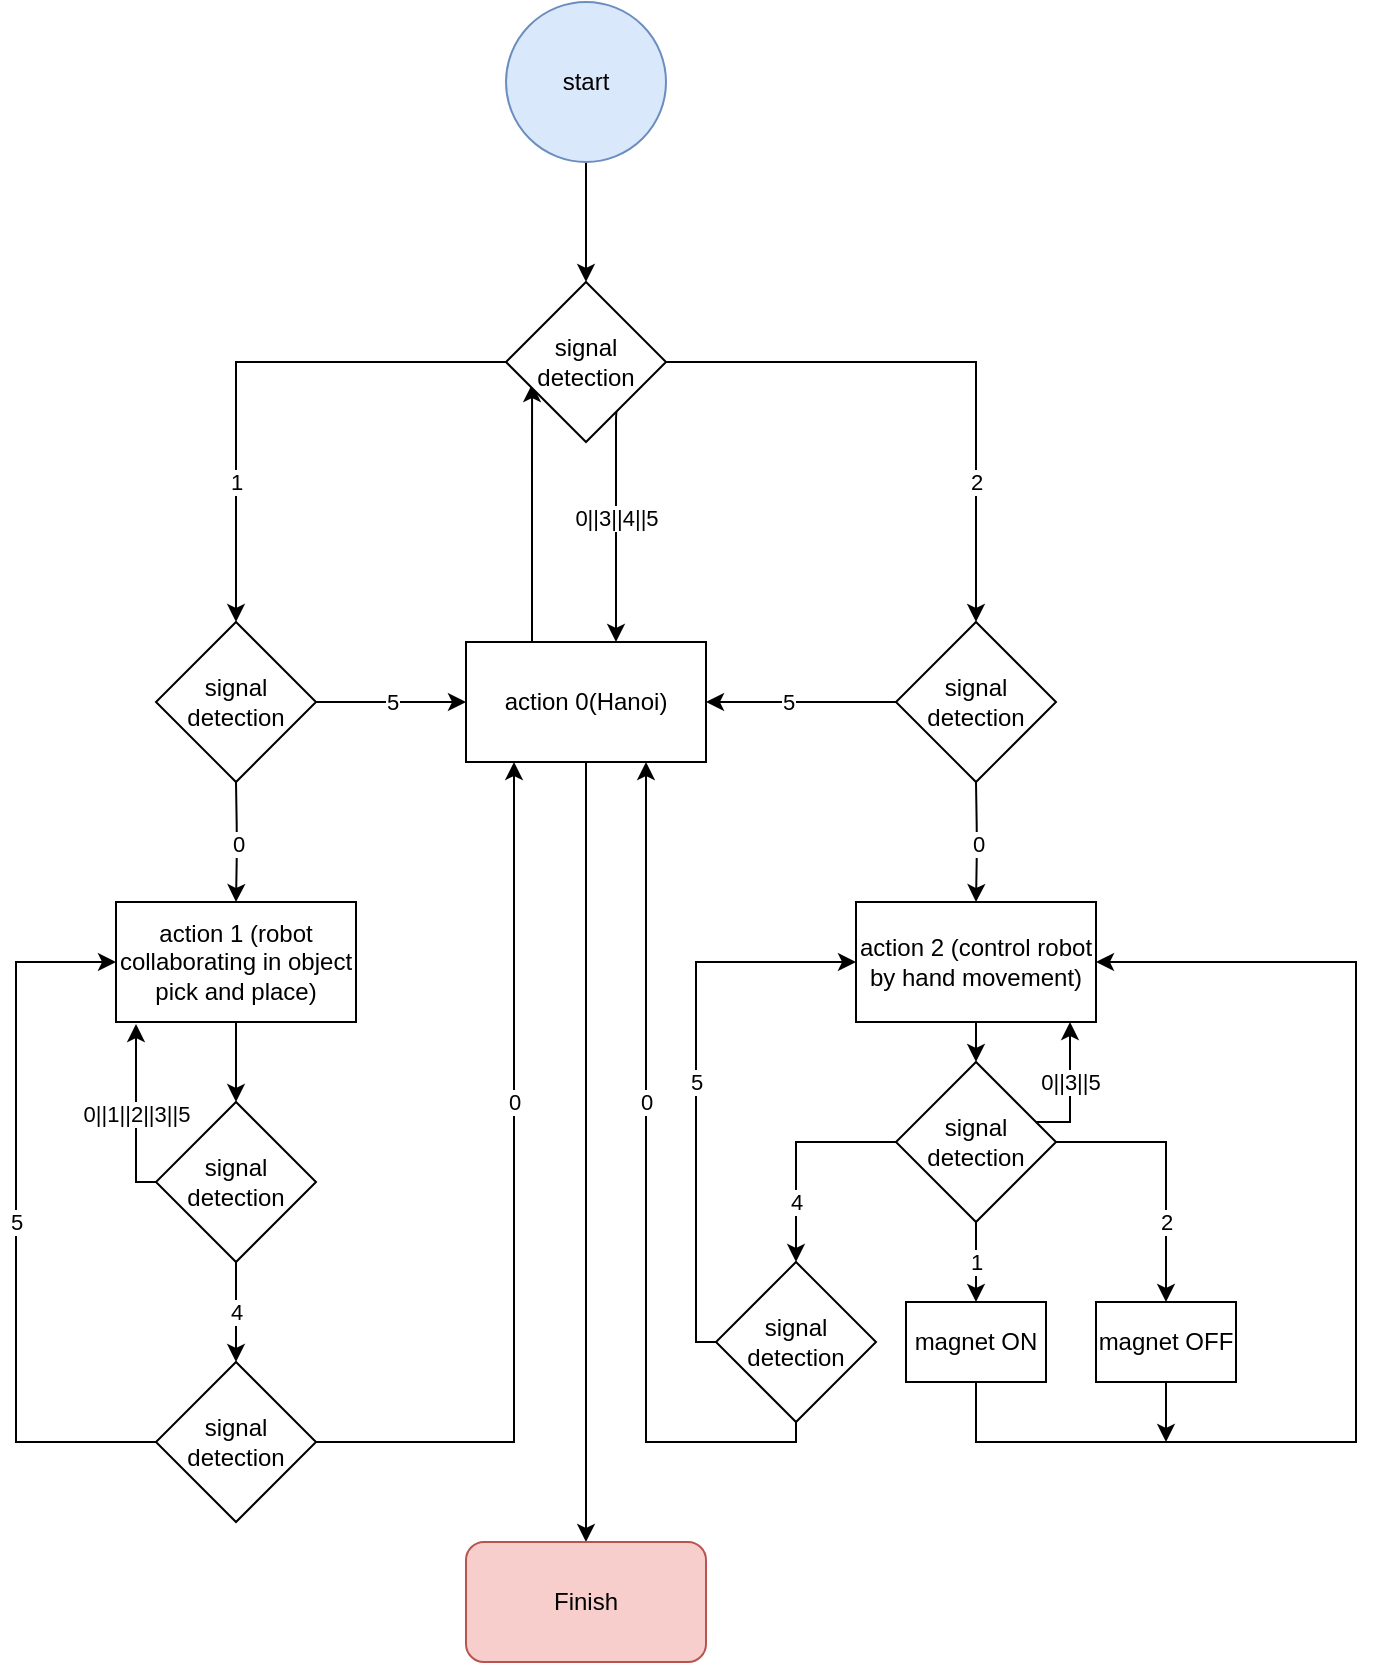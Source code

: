 <mxfile version="20.1.4" type="device"><diagram id="D1F8L7GUEvqWkwdCV0-i" name="Page-1"><mxGraphModel dx="1422" dy="794" grid="1" gridSize="10" guides="1" tooltips="1" connect="1" arrows="1" fold="1" page="1" pageScale="1" pageWidth="850" pageHeight="1100" math="0" shadow="0"><root><mxCell id="0"/><mxCell id="1" parent="0"/><mxCell id="qsgJy8JXFJsuI9n_RGad-77" value="0||3||4||5" style="edgeStyle=orthogonalEdgeStyle;orthogonalLoop=1;jettySize=auto;html=1;exitX=1;exitY=1;exitDx=0;exitDy=0;" edge="1" parent="1"><mxGeometry relative="1" as="geometry"><Array as="points"><mxPoint x="420" y="300"/></Array><mxPoint x="425" y="300" as="sourcePoint"/><mxPoint x="420" y="420" as="targetPoint"/></mxGeometry></mxCell><mxCell id="qsgJy8JXFJsuI9n_RGad-81" style="edgeStyle=orthogonalEdgeStyle;orthogonalLoop=1;jettySize=auto;html=1;entryX=0.163;entryY=0.638;entryDx=0;entryDy=0;entryPerimeter=0;" edge="1" parent="1" source="qsgJy8JXFJsuI9n_RGad-82" target="qsgJy8JXFJsuI9n_RGad-104"><mxGeometry relative="1" as="geometry"><mxPoint x="390" y="310" as="targetPoint"/><Array as="points"><mxPoint x="378" y="330"/><mxPoint x="378" y="330"/></Array></mxGeometry></mxCell><mxCell id="qsgJy8JXFJsuI9n_RGad-143" style="edgeStyle=orthogonalEdgeStyle;rounded=0;orthogonalLoop=1;jettySize=auto;html=1;" edge="1" parent="1" source="qsgJy8JXFJsuI9n_RGad-82" target="qsgJy8JXFJsuI9n_RGad-144"><mxGeometry relative="1" as="geometry"><mxPoint x="405" y="900" as="targetPoint"/></mxGeometry></mxCell><mxCell id="qsgJy8JXFJsuI9n_RGad-82" value="action 0(Hanoi)" style="whiteSpace=wrap;html=1;align=center;rounded=0;" vertex="1" parent="1"><mxGeometry x="345" y="420" width="120" height="60" as="geometry"/></mxCell><mxCell id="qsgJy8JXFJsuI9n_RGad-83" value="0" style="edgeStyle=orthogonalEdgeStyle;orthogonalLoop=1;jettySize=auto;html=1;" edge="1" parent="1" target="qsgJy8JXFJsuI9n_RGad-90"><mxGeometry relative="1" as="geometry"><mxPoint x="230" y="490" as="sourcePoint"/></mxGeometry></mxCell><mxCell id="qsgJy8JXFJsuI9n_RGad-84" value="5" style="edgeStyle=orthogonalEdgeStyle;orthogonalLoop=1;jettySize=auto;html=1;exitX=1;exitY=0.5;exitDx=0;exitDy=0;entryX=0;entryY=0.5;entryDx=0;entryDy=0;" edge="1" parent="1" source="qsgJy8JXFJsuI9n_RGad-106" target="qsgJy8JXFJsuI9n_RGad-82"><mxGeometry relative="1" as="geometry"><mxPoint x="345" y="295" as="targetPoint"/><Array as="points"><mxPoint x="330" y="450"/><mxPoint x="330" y="450"/></Array><mxPoint x="290" y="460" as="sourcePoint"/></mxGeometry></mxCell><mxCell id="qsgJy8JXFJsuI9n_RGad-86" value="0" style="edgeStyle=orthogonalEdgeStyle;orthogonalLoop=1;jettySize=auto;html=1;" edge="1" parent="1" target="qsgJy8JXFJsuI9n_RGad-95"><mxGeometry relative="1" as="geometry"><mxPoint x="600" y="490" as="sourcePoint"/></mxGeometry></mxCell><mxCell id="qsgJy8JXFJsuI9n_RGad-87" value="5" style="edgeStyle=orthogonalEdgeStyle;orthogonalLoop=1;jettySize=auto;html=1;exitX=0;exitY=0.5;exitDx=0;exitDy=0;entryX=1;entryY=0.5;entryDx=0;entryDy=0;" edge="1" parent="1" source="qsgJy8JXFJsuI9n_RGad-105" target="qsgJy8JXFJsuI9n_RGad-82"><mxGeometry x="0.146" relative="1" as="geometry"><Array as="points"><mxPoint x="490" y="450"/><mxPoint x="490" y="450"/></Array><mxPoint as="offset"/><mxPoint x="540" y="460" as="sourcePoint"/><mxPoint x="465" y="295" as="targetPoint"/></mxGeometry></mxCell><mxCell id="qsgJy8JXFJsuI9n_RGad-89" value="&lt;br&gt;" style="edgeStyle=orthogonalEdgeStyle;orthogonalLoop=1;jettySize=auto;html=1;entryX=0;entryY=0.5;entryDx=0;entryDy=0;" edge="1" parent="1" source="qsgJy8JXFJsuI9n_RGad-90" target="qsgJy8JXFJsuI9n_RGad-126"><mxGeometry relative="1" as="geometry"><mxPoint x="230" y="660" as="targetPoint"/></mxGeometry></mxCell><mxCell id="qsgJy8JXFJsuI9n_RGad-90" value="action 1 (robot collaborating in object pick and place)" style="whiteSpace=wrap;html=1;align=center;rounded=0;" vertex="1" parent="1"><mxGeometry x="170" y="550" width="120" height="60" as="geometry"/></mxCell><mxCell id="qsgJy8JXFJsuI9n_RGad-130" style="edgeStyle=orthogonalEdgeStyle;rounded=0;orthogonalLoop=1;jettySize=auto;html=1;exitX=0.5;exitY=1;exitDx=0;exitDy=0;entryX=0;entryY=0.5;entryDx=0;entryDy=0;" edge="1" parent="1" source="qsgJy8JXFJsuI9n_RGad-95" target="qsgJy8JXFJsuI9n_RGad-129"><mxGeometry relative="1" as="geometry"/></mxCell><mxCell id="qsgJy8JXFJsuI9n_RGad-95" value="action 2 (control robot by hand movement)" style="whiteSpace=wrap;html=1;align=center;rounded=0;" vertex="1" parent="1"><mxGeometry x="540" y="550" width="120" height="60" as="geometry"/></mxCell><mxCell id="qsgJy8JXFJsuI9n_RGad-138" value="2" style="edgeStyle=orthogonalEdgeStyle;rounded=0;orthogonalLoop=1;jettySize=auto;html=1;exitX=1;exitY=0.5;exitDx=0;exitDy=0;entryX=0.5;entryY=0;entryDx=0;entryDy=0;" edge="1" parent="1" source="qsgJy8JXFJsuI9n_RGad-104" target="qsgJy8JXFJsuI9n_RGad-105"><mxGeometry x="0.509" relative="1" as="geometry"><mxPoint as="offset"/></mxGeometry></mxCell><mxCell id="qsgJy8JXFJsuI9n_RGad-139" value="1" style="edgeStyle=orthogonalEdgeStyle;rounded=0;orthogonalLoop=1;jettySize=auto;html=1;exitX=0;exitY=0.5;exitDx=0;exitDy=0;entryX=0.5;entryY=0;entryDx=0;entryDy=0;" edge="1" parent="1" source="qsgJy8JXFJsuI9n_RGad-104" target="qsgJy8JXFJsuI9n_RGad-106"><mxGeometry x="0.472" relative="1" as="geometry"><mxPoint as="offset"/></mxGeometry></mxCell><mxCell id="qsgJy8JXFJsuI9n_RGad-104" value="signal detection" style="rhombus;whiteSpace=wrap;html=1;" vertex="1" parent="1"><mxGeometry x="365" y="240" width="80" height="80" as="geometry"/></mxCell><mxCell id="qsgJy8JXFJsuI9n_RGad-105" value="signal detection" style="rhombus;whiteSpace=wrap;html=1;" vertex="1" parent="1"><mxGeometry x="560" y="410" width="80" height="80" as="geometry"/></mxCell><mxCell id="qsgJy8JXFJsuI9n_RGad-106" value="signal detection" style="rhombus;whiteSpace=wrap;html=1;" vertex="1" parent="1"><mxGeometry x="190" y="410" width="80" height="80" as="geometry"/></mxCell><mxCell id="qsgJy8JXFJsuI9n_RGad-137" value="0&lt;br&gt;" style="edgeStyle=orthogonalEdgeStyle;rounded=0;orthogonalLoop=1;jettySize=auto;html=1;exitX=1;exitY=0.5;exitDx=0;exitDy=0;entryX=0.2;entryY=1;entryDx=0;entryDy=0;entryPerimeter=0;" edge="1" parent="1" source="qsgJy8JXFJsuI9n_RGad-107" target="qsgJy8JXFJsuI9n_RGad-82"><mxGeometry x="0.226" relative="1" as="geometry"><mxPoint as="offset"/></mxGeometry></mxCell><mxCell id="qsgJy8JXFJsuI9n_RGad-140" value="5" style="edgeStyle=orthogonalEdgeStyle;rounded=0;orthogonalLoop=1;jettySize=auto;html=1;exitX=0;exitY=0.5;exitDx=0;exitDy=0;entryX=0;entryY=0.5;entryDx=0;entryDy=0;" edge="1" parent="1" source="qsgJy8JXFJsuI9n_RGad-107" target="qsgJy8JXFJsuI9n_RGad-90"><mxGeometry relative="1" as="geometry"><Array as="points"><mxPoint x="120" y="820"/><mxPoint x="120" y="580"/></Array><mxPoint as="offset"/></mxGeometry></mxCell><mxCell id="qsgJy8JXFJsuI9n_RGad-107" value="signal detection" style="rhombus;whiteSpace=wrap;html=1;" vertex="1" parent="1"><mxGeometry x="190" y="780" width="80" height="80" as="geometry"/></mxCell><mxCell id="qsgJy8JXFJsuI9n_RGad-122" value="0&lt;br&gt;" style="edgeStyle=orthogonalEdgeStyle;rounded=0;orthogonalLoop=1;jettySize=auto;html=1;entryX=0.75;entryY=1;entryDx=0;entryDy=0;exitX=0.5;exitY=1;exitDx=0;exitDy=0;" edge="1" parent="1" source="qsgJy8JXFJsuI9n_RGad-109" target="qsgJy8JXFJsuI9n_RGad-82"><mxGeometry x="0.2" relative="1" as="geometry"><mxPoint x="435" y="830" as="sourcePoint"/><Array as="points"><mxPoint x="510" y="820"/><mxPoint x="435" y="820"/></Array><mxPoint as="offset"/></mxGeometry></mxCell><mxCell id="qsgJy8JXFJsuI9n_RGad-134" value="5" style="edgeStyle=orthogonalEdgeStyle;rounded=0;orthogonalLoop=1;jettySize=auto;html=1;exitX=0;exitY=0.5;exitDx=0;exitDy=0;entryX=0;entryY=0.5;entryDx=0;entryDy=0;" edge="1" parent="1" source="qsgJy8JXFJsuI9n_RGad-109" target="qsgJy8JXFJsuI9n_RGad-95"><mxGeometry relative="1" as="geometry"><Array as="points"><mxPoint x="460" y="770"/><mxPoint x="460" y="580"/></Array></mxGeometry></mxCell><mxCell id="qsgJy8JXFJsuI9n_RGad-109" value="signal detection" style="rhombus;whiteSpace=wrap;html=1;" vertex="1" parent="1"><mxGeometry x="470" y="730" width="80" height="80" as="geometry"/></mxCell><mxCell id="qsgJy8JXFJsuI9n_RGad-123" style="edgeStyle=orthogonalEdgeStyle;rounded=0;orthogonalLoop=1;jettySize=auto;html=1;exitX=0.5;exitY=1;exitDx=0;exitDy=0;" edge="1" parent="1" source="qsgJy8JXFJsuI9n_RGad-115"><mxGeometry relative="1" as="geometry"><mxPoint x="695" y="820" as="targetPoint"/></mxGeometry></mxCell><mxCell id="qsgJy8JXFJsuI9n_RGad-115" value="magnet OFF" style="whiteSpace=wrap;html=1;align=center;rounded=0;" vertex="1" parent="1"><mxGeometry x="660" y="750" width="70" height="40" as="geometry"/></mxCell><mxCell id="qsgJy8JXFJsuI9n_RGad-117" style="edgeStyle=orthogonalEdgeStyle;rounded=0;orthogonalLoop=1;jettySize=auto;html=1;entryX=1;entryY=0.5;entryDx=0;entryDy=0;" edge="1" parent="1" source="qsgJy8JXFJsuI9n_RGad-116" target="qsgJy8JXFJsuI9n_RGad-95"><mxGeometry relative="1" as="geometry"><Array as="points"><mxPoint x="600" y="820"/><mxPoint x="790" y="820"/><mxPoint x="790" y="580"/></Array></mxGeometry></mxCell><mxCell id="qsgJy8JXFJsuI9n_RGad-116" value="magnet ON" style="whiteSpace=wrap;html=1;align=center;rounded=0;" vertex="1" parent="1"><mxGeometry x="565" y="750" width="70" height="40" as="geometry"/></mxCell><mxCell id="qsgJy8JXFJsuI9n_RGad-127" value="0||1||2||3||5" style="edgeStyle=orthogonalEdgeStyle;rounded=0;orthogonalLoop=1;jettySize=auto;html=1;exitX=0.5;exitY=1;exitDx=0;exitDy=0;" edge="1" parent="1" source="qsgJy8JXFJsuI9n_RGad-126"><mxGeometry relative="1" as="geometry"><mxPoint x="180" y="611" as="targetPoint"/><Array as="points"><mxPoint x="180" y="690"/><mxPoint x="180" y="611"/></Array></mxGeometry></mxCell><mxCell id="qsgJy8JXFJsuI9n_RGad-128" value="4" style="edgeStyle=orthogonalEdgeStyle;rounded=0;orthogonalLoop=1;jettySize=auto;html=1;exitX=1;exitY=0.5;exitDx=0;exitDy=0;entryX=0.5;entryY=0;entryDx=0;entryDy=0;" edge="1" parent="1" source="qsgJy8JXFJsuI9n_RGad-126" target="qsgJy8JXFJsuI9n_RGad-107"><mxGeometry relative="1" as="geometry"/></mxCell><mxCell id="qsgJy8JXFJsuI9n_RGad-126" value="signal detection" style="rhombus;whiteSpace=wrap;html=1;direction=south;" vertex="1" parent="1"><mxGeometry x="190" y="650" width="80" height="80" as="geometry"/></mxCell><mxCell id="qsgJy8JXFJsuI9n_RGad-131" value="2" style="edgeStyle=orthogonalEdgeStyle;rounded=0;orthogonalLoop=1;jettySize=auto;html=1;exitX=0.5;exitY=0;exitDx=0;exitDy=0;entryX=0.5;entryY=0;entryDx=0;entryDy=0;" edge="1" parent="1" source="qsgJy8JXFJsuI9n_RGad-129" target="qsgJy8JXFJsuI9n_RGad-115"><mxGeometry x="0.407" relative="1" as="geometry"><mxPoint as="offset"/></mxGeometry></mxCell><mxCell id="qsgJy8JXFJsuI9n_RGad-132" value="1" style="edgeStyle=orthogonalEdgeStyle;rounded=0;orthogonalLoop=1;jettySize=auto;html=1;exitX=1;exitY=0.5;exitDx=0;exitDy=0;entryX=0.5;entryY=0;entryDx=0;entryDy=0;" edge="1" parent="1" source="qsgJy8JXFJsuI9n_RGad-129" target="qsgJy8JXFJsuI9n_RGad-116"><mxGeometry relative="1" as="geometry"/></mxCell><mxCell id="qsgJy8JXFJsuI9n_RGad-133" value="4" style="edgeStyle=orthogonalEdgeStyle;rounded=0;orthogonalLoop=1;jettySize=auto;html=1;exitX=0.5;exitY=1;exitDx=0;exitDy=0;entryX=0.5;entryY=0;entryDx=0;entryDy=0;" edge="1" parent="1" source="qsgJy8JXFJsuI9n_RGad-129" target="qsgJy8JXFJsuI9n_RGad-109"><mxGeometry x="0.455" relative="1" as="geometry"><mxPoint as="offset"/></mxGeometry></mxCell><mxCell id="qsgJy8JXFJsuI9n_RGad-136" value="0||3||5" style="edgeStyle=orthogonalEdgeStyle;rounded=0;orthogonalLoop=1;jettySize=auto;html=1;exitX=0;exitY=0;exitDx=0;exitDy=0;" edge="1" parent="1" source="qsgJy8JXFJsuI9n_RGad-129"><mxGeometry x="0.31" relative="1" as="geometry"><mxPoint x="647" y="610" as="targetPoint"/><Array as="points"><mxPoint x="620" y="660"/><mxPoint x="647" y="660"/></Array><mxPoint as="offset"/></mxGeometry></mxCell><mxCell id="qsgJy8JXFJsuI9n_RGad-129" value="signal detection" style="rhombus;whiteSpace=wrap;html=1;direction=south;" vertex="1" parent="1"><mxGeometry x="560" y="630" width="80" height="80" as="geometry"/></mxCell><mxCell id="qsgJy8JXFJsuI9n_RGad-142" style="edgeStyle=orthogonalEdgeStyle;rounded=0;orthogonalLoop=1;jettySize=auto;html=1;" edge="1" parent="1" source="qsgJy8JXFJsuI9n_RGad-141" target="qsgJy8JXFJsuI9n_RGad-104"><mxGeometry relative="1" as="geometry"/></mxCell><mxCell id="qsgJy8JXFJsuI9n_RGad-141" value="start" style="ellipse;whiteSpace=wrap;html=1;aspect=fixed;fillColor=#dae8fc;strokeColor=#6c8ebf;" vertex="1" parent="1"><mxGeometry x="365" y="100" width="80" height="80" as="geometry"/></mxCell><mxCell id="qsgJy8JXFJsuI9n_RGad-144" value="Finish" style="rounded=1;whiteSpace=wrap;html=1;fillColor=#f8cecc;strokeColor=#b85450;" vertex="1" parent="1"><mxGeometry x="345" y="870" width="120" height="60" as="geometry"/></mxCell></root></mxGraphModel></diagram></mxfile>